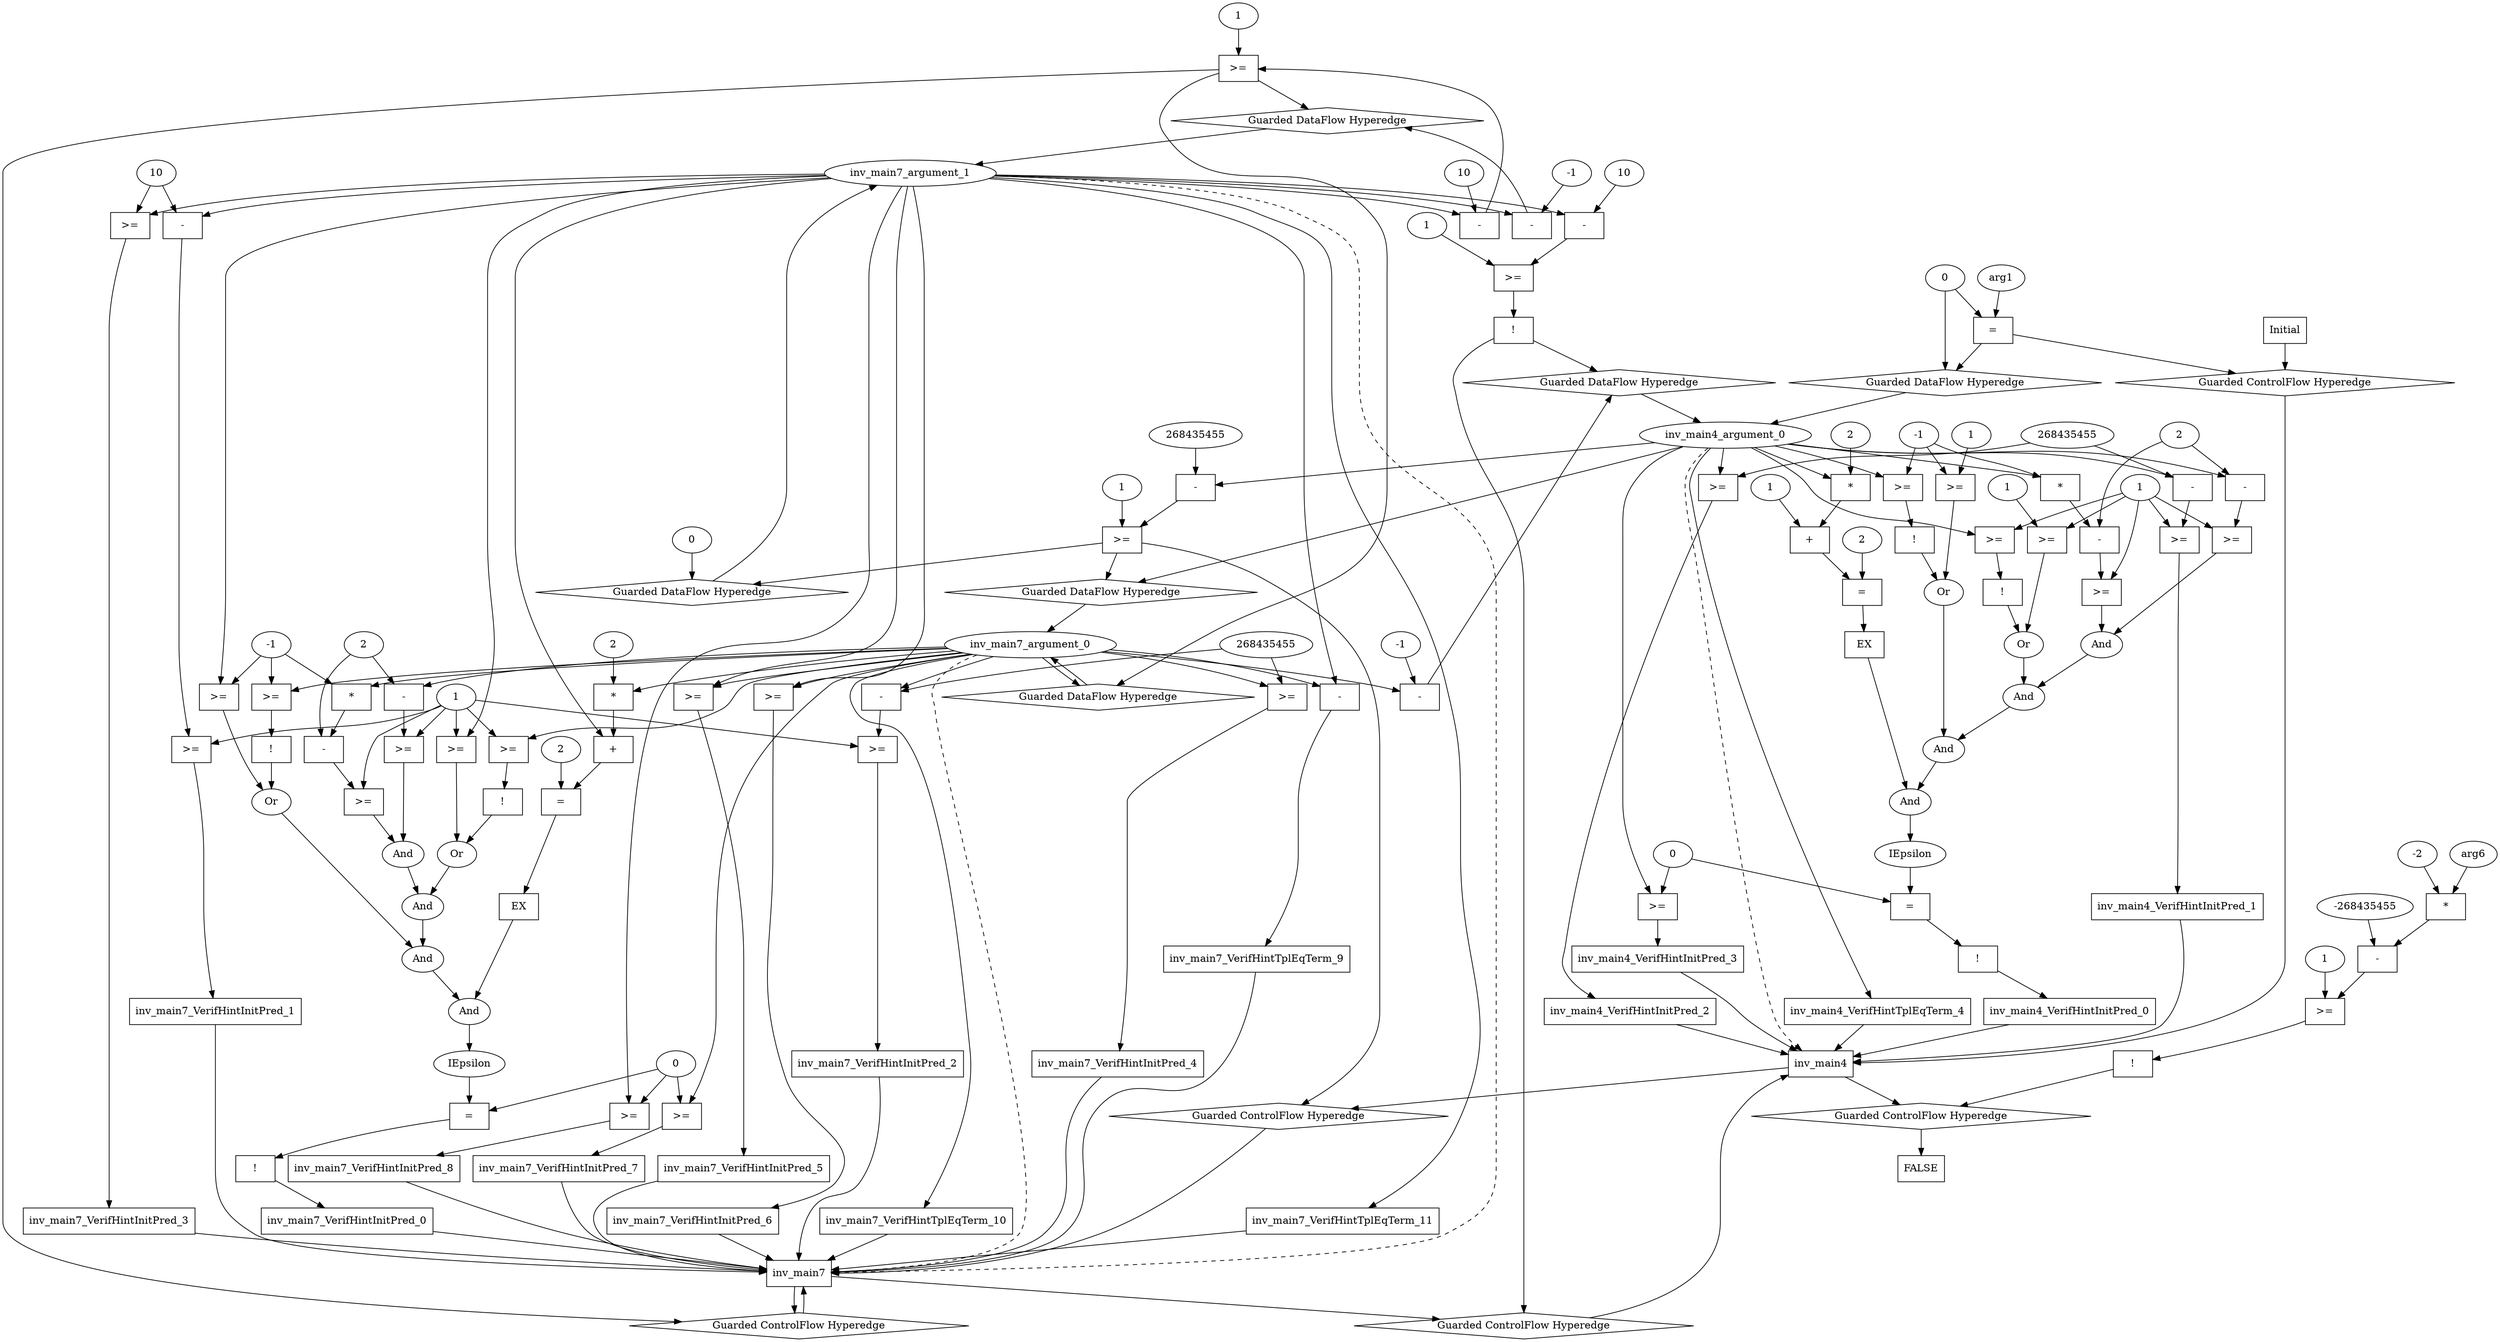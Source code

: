 digraph dag {
inv_main4 [label="inv_main4" shape="rect"];
inv_main7 [label="inv_main7" shape="rect"];
FALSE [label="FALSE" shape="rect"];
Initial [label="Initial" shape="rect"];
ControlFowHyperEdge_0 [label="Guarded ControlFlow Hyperedge" shape="diamond"];
Initial -> ControlFowHyperEdge_0[label=""]
ControlFowHyperEdge_0 -> inv_main4[label=""]
ControlFowHyperEdge_1 [label="Guarded ControlFlow Hyperedge" shape="diamond"];
inv_main4 -> ControlFowHyperEdge_1[label=""]
ControlFowHyperEdge_1 -> inv_main7[label=""]
ControlFowHyperEdge_2 [label="Guarded ControlFlow Hyperedge" shape="diamond"];
inv_main7 -> ControlFowHyperEdge_2[label=""]
ControlFowHyperEdge_2 -> inv_main7[label=""]
ControlFowHyperEdge_3 [label="Guarded ControlFlow Hyperedge" shape="diamond"];
inv_main7 -> ControlFowHyperEdge_3[label=""]
ControlFowHyperEdge_3 -> inv_main4[label=""]
ControlFowHyperEdge_4 [label="Guarded ControlFlow Hyperedge" shape="diamond"];
inv_main4 -> ControlFowHyperEdge_4[label=""]
ControlFowHyperEdge_4 -> FALSE[label=""]
inv_main4_argument_0 [label="inv_main4_argument_0" shape="oval"];
inv_main4_argument_0 -> inv_main4[label="" style="dashed"]
inv_main7_argument_0 [label="inv_main7_argument_0" shape="oval"];
inv_main7_argument_0 -> inv_main7[label="" style="dashed"]
inv_main7_argument_1 [label="inv_main7_argument_1" shape="oval"];
inv_main7_argument_1 -> inv_main7[label="" style="dashed"]

xxxinv_main4___Initial_0xxxguard_0_node_0 [label="=" shape="rect"];
xxxinv_main4___Initial_0xxxguard_0_node_2 [label="arg1"];
xxxinv_main4___Initial_0xxxdataFlow_0_node_0->xxxinv_main4___Initial_0xxxguard_0_node_0
xxxinv_main4___Initial_0xxxguard_0_node_2->xxxinv_main4___Initial_0xxxguard_0_node_0

xxxinv_main4___Initial_0xxxguard_0_node_0->ControlFowHyperEdge_0 [label=""];
xxxinv_main4___Initial_0xxxdataFlow_0_node_0 [label="0"];

xxxinv_main4___Initial_0xxxdataFlow_0_node_0->DataFowHyperEdge_0_inv_main4_argument_0 [label=""];
xxxinv_main7___inv_main4_1xxxguard_0_node_0 [label=">=" shape="rect"];
xxxinv_main7___inv_main4_1xxxguard_0_node_1 [label="-" shape="rect"];
xxxinv_main7___inv_main4_1xxxguard_0_node_2 [label="268435455"];
xxxinv_main7___inv_main4_1xxxguard_0_node_4 [label="1"];
xxxinv_main7___inv_main4_1xxxguard_0_node_1->xxxinv_main7___inv_main4_1xxxguard_0_node_0
xxxinv_main7___inv_main4_1xxxguard_0_node_4->xxxinv_main7___inv_main4_1xxxguard_0_node_0
xxxinv_main7___inv_main4_1xxxguard_0_node_2->xxxinv_main7___inv_main4_1xxxguard_0_node_1
inv_main4_argument_0->xxxinv_main7___inv_main4_1xxxguard_0_node_1

xxxinv_main7___inv_main4_1xxxguard_0_node_0->ControlFowHyperEdge_1 [label=""];
xxxinv_main7___inv_main4_1xxxdataFlow_0_node_0 [label="0"];

xxxinv_main7___inv_main4_1xxxdataFlow_0_node_0->DataFowHyperEdge_1_inv_main7_argument_1 [label=""];
xxxinv_main7___inv_main7_2xxxguard_0_node_0 [label=">=" shape="rect"];
xxxinv_main7___inv_main7_2xxxguard_0_node_1 [label="-" shape="rect"];
xxxinv_main7___inv_main7_2xxxguard_0_node_2 [label="10"];
xxxinv_main7___inv_main7_2xxxguard_0_node_4 [label="1"];
xxxinv_main7___inv_main7_2xxxguard_0_node_1->xxxinv_main7___inv_main7_2xxxguard_0_node_0
xxxinv_main7___inv_main7_2xxxguard_0_node_4->xxxinv_main7___inv_main7_2xxxguard_0_node_0
xxxinv_main7___inv_main7_2xxxguard_0_node_2->xxxinv_main7___inv_main7_2xxxguard_0_node_1
inv_main7_argument_1->xxxinv_main7___inv_main7_2xxxguard_0_node_1

xxxinv_main7___inv_main7_2xxxguard_0_node_0->ControlFowHyperEdge_2 [label=""];
xxxinv_main7___inv_main7_2xxxdataFlow_0_node_0 [label="-" shape="rect"];
xxxinv_main7___inv_main7_2xxxdataFlow_0_node_2 [label="-1"];
inv_main7_argument_1->xxxinv_main7___inv_main7_2xxxdataFlow_0_node_0
xxxinv_main7___inv_main7_2xxxdataFlow_0_node_2->xxxinv_main7___inv_main7_2xxxdataFlow_0_node_0

xxxinv_main7___inv_main7_2xxxdataFlow_0_node_0->DataFowHyperEdge_2_inv_main7_argument_1 [label=""];
xxxinv_main4___inv_main7_3xxxguard_0_node_0 [label="!" shape="rect"];
xxxinv_main4___inv_main7_3xxxguard_0_node_1 [label=">=" shape="rect"];
xxxinv_main4___inv_main7_3xxxguard_0_node_2 [label="-" shape="rect"];
xxxinv_main4___inv_main7_3xxxguard_0_node_3 [label="10"];
xxxinv_main4___inv_main7_3xxxguard_0_node_5 [label="1"];
xxxinv_main4___inv_main7_3xxxguard_0_node_1->xxxinv_main4___inv_main7_3xxxguard_0_node_0
xxxinv_main4___inv_main7_3xxxguard_0_node_2->xxxinv_main4___inv_main7_3xxxguard_0_node_1
xxxinv_main4___inv_main7_3xxxguard_0_node_5->xxxinv_main4___inv_main7_3xxxguard_0_node_1
xxxinv_main4___inv_main7_3xxxguard_0_node_3->xxxinv_main4___inv_main7_3xxxguard_0_node_2
inv_main7_argument_1->xxxinv_main4___inv_main7_3xxxguard_0_node_2

xxxinv_main4___inv_main7_3xxxguard_0_node_0->ControlFowHyperEdge_3 [label=""];
xxxinv_main4___inv_main7_3xxxdataFlow_0_node_0 [label="-" shape="rect"];
xxxinv_main4___inv_main7_3xxxdataFlow_0_node_2 [label="-1"];
inv_main7_argument_0->xxxinv_main4___inv_main7_3xxxdataFlow_0_node_0
xxxinv_main4___inv_main7_3xxxdataFlow_0_node_2->xxxinv_main4___inv_main7_3xxxdataFlow_0_node_0

xxxinv_main4___inv_main7_3xxxdataFlow_0_node_0->DataFowHyperEdge_3_inv_main4_argument_0 [label=""];
xxxFALSE___inv_main4_4xxxguard_0_node_0 [label="!" shape="rect"];
xxxFALSE___inv_main4_4xxxguard_0_node_1 [label=">=" shape="rect"];
xxxFALSE___inv_main4_4xxxguard_0_node_2 [label="-" shape="rect"];
xxxFALSE___inv_main4_4xxxguard_0_node_3 [label="*" shape="rect"];
xxxFALSE___inv_main4_4xxxguard_0_node_4 [label="-2"];
xxxFALSE___inv_main4_4xxxguard_0_node_5 [label="arg6"];
xxxFALSE___inv_main4_4xxxguard_0_node_6 [label="-268435455"];
xxxFALSE___inv_main4_4xxxguard_0_node_7 [label="1"];
xxxFALSE___inv_main4_4xxxguard_0_node_1->xxxFALSE___inv_main4_4xxxguard_0_node_0
xxxFALSE___inv_main4_4xxxguard_0_node_2->xxxFALSE___inv_main4_4xxxguard_0_node_1
xxxFALSE___inv_main4_4xxxguard_0_node_7->xxxFALSE___inv_main4_4xxxguard_0_node_1
xxxFALSE___inv_main4_4xxxguard_0_node_3->xxxFALSE___inv_main4_4xxxguard_0_node_2
xxxFALSE___inv_main4_4xxxguard_0_node_6->xxxFALSE___inv_main4_4xxxguard_0_node_2
xxxFALSE___inv_main4_4xxxguard_0_node_4->xxxFALSE___inv_main4_4xxxguard_0_node_3
xxxFALSE___inv_main4_4xxxguard_0_node_5->xxxFALSE___inv_main4_4xxxguard_0_node_3

xxxFALSE___inv_main4_4xxxguard_0_node_0->ControlFowHyperEdge_4 [label=""];
DataFowHyperEdge_0_inv_main4_argument_0 [label="Guarded DataFlow Hyperedge" shape="diamond"];
DataFowHyperEdge_0_inv_main4_argument_0 -> inv_main4_argument_0[label=""]
xxxinv_main4___Initial_0xxxguard_0_node_0 -> DataFowHyperEdge_0_inv_main4_argument_0[label=""]
DataFowHyperEdge_1_inv_main7_argument_0 [label="Guarded DataFlow Hyperedge" shape="diamond"];
DataFowHyperEdge_1_inv_main7_argument_0 -> inv_main7_argument_0[label=""]
xxxinv_main7___inv_main4_1xxxguard_0_node_0 -> DataFowHyperEdge_1_inv_main7_argument_0[label=""]
DataFowHyperEdge_1_inv_main7_argument_1 [label="Guarded DataFlow Hyperedge" shape="diamond"];
DataFowHyperEdge_1_inv_main7_argument_1 -> inv_main7_argument_1[label=""]
xxxinv_main7___inv_main4_1xxxguard_0_node_0 -> DataFowHyperEdge_1_inv_main7_argument_1[label=""]
DataFowHyperEdge_2_inv_main7_argument_0 [label="Guarded DataFlow Hyperedge" shape="diamond"];
DataFowHyperEdge_2_inv_main7_argument_0 -> inv_main7_argument_0[label=""]
xxxinv_main7___inv_main7_2xxxguard_0_node_0 -> DataFowHyperEdge_2_inv_main7_argument_0[label=""]
DataFowHyperEdge_2_inv_main7_argument_1 [label="Guarded DataFlow Hyperedge" shape="diamond"];
DataFowHyperEdge_2_inv_main7_argument_1 -> inv_main7_argument_1[label=""]
xxxinv_main7___inv_main7_2xxxguard_0_node_0 -> DataFowHyperEdge_2_inv_main7_argument_1[label=""]
DataFowHyperEdge_3_inv_main4_argument_0 [label="Guarded DataFlow Hyperedge" shape="diamond"];
DataFowHyperEdge_3_inv_main4_argument_0 -> inv_main4_argument_0[label=""]
xxxinv_main4___inv_main7_3xxxguard_0_node_0 -> DataFowHyperEdge_3_inv_main4_argument_0[label=""]
inv_main4_argument_0 -> DataFowHyperEdge_1_inv_main7_argument_0[label=""]
inv_main7_argument_0 -> DataFowHyperEdge_2_inv_main7_argument_0[label=""]




inv_main4_VerifHintInitPred_0 [label="inv_main4_VerifHintInitPred_0" shape="rect"];
inv_main4predicate_0_node_0 -> inv_main4_VerifHintInitPred_0[label="" ];
inv_main4_VerifHintInitPred_0 -> inv_main4[label="" ];
inv_main4predicate_0_node_0 [label="!" shape="rect"];
inv_main4predicate_0_node_1 [label="=" shape="rect"];
inv_main4predicate_0_node_2 [label="IEpsilon"];
inv_main4predicate_0_node_3 [label="And"];
inv_main4predicate_0_node_4 [label="And"];
inv_main4predicate_0_node_5 [label="And"];
inv_main4predicate_0_node_6 [label="And"];
inv_main4predicate_0_node_7 [label=">=" shape="rect"];
inv_main4predicate_0_node_8 [label="-" shape="rect"];
inv_main4predicate_0_node_9 [label="2"];
inv_main4_argument_0 [label="inv_main4_argument_0"];
inv_main4predicate_0_node_11 [label="1"];
inv_main4predicate_0_node_12 [label=">=" shape="rect"];
inv_main4predicate_0_node_13 [label="-" shape="rect"];
inv_main4predicate_0_node_15 [label="*" shape="rect"];
inv_main4predicate_0_node_16 [label="-1"];
inv_main4_argument_0 [label="inv_main4_argument_0"];
inv_main4predicate_0_node_19 [label="Or"];
inv_main4predicate_0_node_20 [label="!" shape="rect"];
inv_main4predicate_0_node_21 [label=">=" shape="rect"];
inv_main4_argument_0 [label="inv_main4_argument_0"];
inv_main4predicate_0_node_24 [label=">=" shape="rect"];
inv_main4predicate_0_node_25 [label="1"];
inv_main4predicate_0_node_27 [label="Or"];
inv_main4predicate_0_node_28 [label="!" shape="rect"];
inv_main4predicate_0_node_29 [label=">=" shape="rect"];
inv_main4predicate_0_node_16 [label="-1"];
inv_main4_argument_0 [label="inv_main4_argument_0"];
inv_main4predicate_0_node_32 [label=">=" shape="rect"];
inv_main4predicate_0_node_34 [label="1"];
inv_main4predicate_0_node_35 [label="EX" shape="rect"];
inv_main4predicate_0_node_36 [label="=" shape="rect"];
inv_main4predicate_0_node_37 [label="2"];
inv_main4predicate_0_node_38 [label="+" shape="rect"];
inv_main4predicate_0_node_39 [label="*" shape="rect"];
inv_main4predicate_0_node_40 [label="2"];
inv_main4_argument_0 [label="inv_main4_argument_0"];
inv_main4predicate_0_node_42 [label="1"];
inv_main4predicate_0_node_43 [label="0"];
inv_main4predicate_0_node_1->inv_main4predicate_0_node_0
inv_main4predicate_0_node_2->inv_main4predicate_0_node_1
inv_main4predicate_0_node_43->inv_main4predicate_0_node_1
inv_main4predicate_0_node_3->inv_main4predicate_0_node_2
inv_main4predicate_0_node_4->inv_main4predicate_0_node_3
inv_main4predicate_0_node_35->inv_main4predicate_0_node_3
inv_main4predicate_0_node_5->inv_main4predicate_0_node_4
inv_main4predicate_0_node_27->inv_main4predicate_0_node_4
inv_main4predicate_0_node_6->inv_main4predicate_0_node_5
inv_main4predicate_0_node_19->inv_main4predicate_0_node_5
inv_main4predicate_0_node_7->inv_main4predicate_0_node_6
inv_main4predicate_0_node_12->inv_main4predicate_0_node_6
inv_main4predicate_0_node_8->inv_main4predicate_0_node_7
inv_main4predicate_0_node_11->inv_main4predicate_0_node_7
inv_main4predicate_0_node_9->inv_main4predicate_0_node_8
inv_main4_argument_0->inv_main4predicate_0_node_8
inv_main4predicate_0_node_13->inv_main4predicate_0_node_12
inv_main4predicate_0_node_11->inv_main4predicate_0_node_12
inv_main4predicate_0_node_9->inv_main4predicate_0_node_13
inv_main4predicate_0_node_15->inv_main4predicate_0_node_13
inv_main4_argument_0->inv_main4predicate_0_node_15
inv_main4predicate_0_node_16->inv_main4predicate_0_node_15
inv_main4predicate_0_node_20->inv_main4predicate_0_node_19
inv_main4predicate_0_node_24->inv_main4predicate_0_node_19
inv_main4predicate_0_node_21->inv_main4predicate_0_node_20
inv_main4predicate_0_node_11->inv_main4predicate_0_node_21
inv_main4_argument_0->inv_main4predicate_0_node_21
inv_main4predicate_0_node_11->inv_main4predicate_0_node_24
inv_main4predicate_0_node_25->inv_main4predicate_0_node_24
inv_main4predicate_0_node_28->inv_main4predicate_0_node_27
inv_main4predicate_0_node_32->inv_main4predicate_0_node_27
inv_main4predicate_0_node_29->inv_main4predicate_0_node_28
inv_main4predicate_0_node_16->inv_main4predicate_0_node_29
inv_main4_argument_0->inv_main4predicate_0_node_29
inv_main4predicate_0_node_16->inv_main4predicate_0_node_32
inv_main4predicate_0_node_34->inv_main4predicate_0_node_32
inv_main4predicate_0_node_36->inv_main4predicate_0_node_35
inv_main4predicate_0_node_38->inv_main4predicate_0_node_36
inv_main4predicate_0_node_37->inv_main4predicate_0_node_36
inv_main4predicate_0_node_39->inv_main4predicate_0_node_38
inv_main4predicate_0_node_42->inv_main4predicate_0_node_38
inv_main4predicate_0_node_40->inv_main4predicate_0_node_39
inv_main4_argument_0->inv_main4predicate_0_node_39

inv_main4_VerifHintInitPred_1 [label="inv_main4_VerifHintInitPred_1" shape="rect"];
inv_main4predicate_1_node_0 -> inv_main4_VerifHintInitPred_1[label="" ];
inv_main4_VerifHintInitPred_1 -> inv_main4[label="" ];
inv_main4predicate_1_node_0 [label=">=" shape="rect"];
inv_main4predicate_1_node_1 [label="-" shape="rect"];
inv_main4predicate_1_node_2 [label="268435455"];
inv_main4_argument_0 [label="inv_main4_argument_0"];
inv_main4predicate_1_node_1->inv_main4predicate_1_node_0
inv_main4predicate_0_node_11->inv_main4predicate_1_node_0
inv_main4predicate_1_node_2->inv_main4predicate_1_node_1
inv_main4_argument_0->inv_main4predicate_1_node_1

inv_main4_VerifHintInitPred_2 [label="inv_main4_VerifHintInitPred_2" shape="rect"];
inv_main4predicate_2_node_0 -> inv_main4_VerifHintInitPred_2[label="" ];
inv_main4_VerifHintInitPred_2 -> inv_main4[label="" ];
inv_main4predicate_2_node_0 [label=">=" shape="rect"];
inv_main4_argument_0 [label="inv_main4_argument_0"];
inv_main4predicate_1_node_2->inv_main4predicate_2_node_0
inv_main4_argument_0->inv_main4predicate_2_node_0

inv_main4_VerifHintInitPred_3 [label="inv_main4_VerifHintInitPred_3" shape="rect"];
inv_main4predicate_3_node_0 -> inv_main4_VerifHintInitPred_3[label="" ];
inv_main4_VerifHintInitPred_3 -> inv_main4[label="" ];
inv_main4predicate_3_node_0 [label=">=" shape="rect"];
inv_main4_argument_0 [label="inv_main4_argument_0"];
inv_main4predicate_0_node_43->inv_main4predicate_3_node_0
inv_main4_argument_0->inv_main4predicate_3_node_0

inv_main4_VerifHintTplEqTerm_4 [label="inv_main4_VerifHintTplEqTerm_4" shape="rect"];
inv_main4_argument_0 -> inv_main4_VerifHintTplEqTerm_4[label="" ];
inv_main4_VerifHintTplEqTerm_4 -> inv_main4[label="" ];
inv_main4_argument_0 [label="inv_main4_argument_0"];

inv_main7_VerifHintInitPred_0 [label="inv_main7_VerifHintInitPred_0" shape="rect"];
inv_main7predicate_0_node_0 -> inv_main7_VerifHintInitPred_0[label="" ];
inv_main7_VerifHintInitPred_0 -> inv_main7[label="" ];
inv_main7predicate_0_node_0 [label="!" shape="rect"];
inv_main7predicate_0_node_1 [label="=" shape="rect"];
inv_main7predicate_0_node_2 [label="IEpsilon"];
inv_main7predicate_0_node_3 [label="And"];
inv_main7predicate_0_node_4 [label="And"];
inv_main7predicate_0_node_5 [label="And"];
inv_main7predicate_0_node_6 [label="And"];
inv_main7predicate_0_node_7 [label=">=" shape="rect"];
inv_main7predicate_0_node_8 [label="-" shape="rect"];
inv_main7predicate_0_node_9 [label="2"];
inv_main7_argument_0 [label="inv_main7_argument_0"];
inv_main7predicate_0_node_11 [label="1"];
inv_main7predicate_0_node_12 [label=">=" shape="rect"];
inv_main7predicate_0_node_13 [label="-" shape="rect"];
inv_main7predicate_0_node_15 [label="*" shape="rect"];
inv_main7predicate_0_node_16 [label="-1"];
inv_main7_argument_0 [label="inv_main7_argument_0"];
inv_main7predicate_0_node_19 [label="Or"];
inv_main7predicate_0_node_20 [label="!" shape="rect"];
inv_main7predicate_0_node_21 [label=">=" shape="rect"];
inv_main7_argument_0 [label="inv_main7_argument_0"];
inv_main7predicate_0_node_24 [label=">=" shape="rect"];
inv_main7_argument_1 [label="inv_main7_argument_1"];
inv_main7predicate_0_node_27 [label="Or"];
inv_main7predicate_0_node_28 [label="!" shape="rect"];
inv_main7predicate_0_node_29 [label=">=" shape="rect"];
inv_main7predicate_0_node_16 [label="-1"];
inv_main7_argument_0 [label="inv_main7_argument_0"];
inv_main7predicate_0_node_32 [label=">=" shape="rect"];
inv_main7_argument_1 [label="inv_main7_argument_1"];
inv_main7predicate_0_node_35 [label="EX" shape="rect"];
inv_main7predicate_0_node_36 [label="=" shape="rect"];
inv_main7predicate_0_node_37 [label="2"];
inv_main7predicate_0_node_38 [label="+" shape="rect"];
inv_main7predicate_0_node_39 [label="*" shape="rect"];
inv_main7predicate_0_node_40 [label="2"];
inv_main7_argument_0 [label="inv_main7_argument_0"];
inv_main7_argument_1 [label="inv_main7_argument_1"];
inv_main7predicate_0_node_43 [label="0"];
inv_main7predicate_0_node_1->inv_main7predicate_0_node_0
inv_main7predicate_0_node_2->inv_main7predicate_0_node_1
inv_main7predicate_0_node_43->inv_main7predicate_0_node_1
inv_main7predicate_0_node_3->inv_main7predicate_0_node_2
inv_main7predicate_0_node_4->inv_main7predicate_0_node_3
inv_main7predicate_0_node_35->inv_main7predicate_0_node_3
inv_main7predicate_0_node_5->inv_main7predicate_0_node_4
inv_main7predicate_0_node_27->inv_main7predicate_0_node_4
inv_main7predicate_0_node_6->inv_main7predicate_0_node_5
inv_main7predicate_0_node_19->inv_main7predicate_0_node_5
inv_main7predicate_0_node_7->inv_main7predicate_0_node_6
inv_main7predicate_0_node_12->inv_main7predicate_0_node_6
inv_main7predicate_0_node_8->inv_main7predicate_0_node_7
inv_main7predicate_0_node_11->inv_main7predicate_0_node_7
inv_main7predicate_0_node_9->inv_main7predicate_0_node_8
inv_main7_argument_0->inv_main7predicate_0_node_8
inv_main7predicate_0_node_13->inv_main7predicate_0_node_12
inv_main7predicate_0_node_11->inv_main7predicate_0_node_12
inv_main7predicate_0_node_9->inv_main7predicate_0_node_13
inv_main7predicate_0_node_15->inv_main7predicate_0_node_13
inv_main7_argument_0->inv_main7predicate_0_node_15
inv_main7predicate_0_node_16->inv_main7predicate_0_node_15
inv_main7predicate_0_node_20->inv_main7predicate_0_node_19
inv_main7predicate_0_node_24->inv_main7predicate_0_node_19
inv_main7predicate_0_node_21->inv_main7predicate_0_node_20
inv_main7predicate_0_node_11->inv_main7predicate_0_node_21
inv_main7_argument_0->inv_main7predicate_0_node_21
inv_main7predicate_0_node_11->inv_main7predicate_0_node_24
inv_main7_argument_1->inv_main7predicate_0_node_24
inv_main7predicate_0_node_28->inv_main7predicate_0_node_27
inv_main7predicate_0_node_32->inv_main7predicate_0_node_27
inv_main7predicate_0_node_29->inv_main7predicate_0_node_28
inv_main7predicate_0_node_16->inv_main7predicate_0_node_29
inv_main7_argument_0->inv_main7predicate_0_node_29
inv_main7predicate_0_node_16->inv_main7predicate_0_node_32
inv_main7_argument_1->inv_main7predicate_0_node_32
inv_main7predicate_0_node_36->inv_main7predicate_0_node_35
inv_main7predicate_0_node_38->inv_main7predicate_0_node_36
inv_main7predicate_0_node_37->inv_main7predicate_0_node_36
inv_main7predicate_0_node_39->inv_main7predicate_0_node_38
inv_main7_argument_1->inv_main7predicate_0_node_38
inv_main7predicate_0_node_40->inv_main7predicate_0_node_39
inv_main7_argument_0->inv_main7predicate_0_node_39

inv_main7_VerifHintInitPred_1 [label="inv_main7_VerifHintInitPred_1" shape="rect"];
inv_main7predicate_1_node_0 -> inv_main7_VerifHintInitPred_1[label="" ];
inv_main7_VerifHintInitPred_1 -> inv_main7[label="" ];
inv_main7predicate_1_node_0 [label=">=" shape="rect"];
inv_main7predicate_1_node_1 [label="-" shape="rect"];
inv_main7predicate_1_node_2 [label="10"];
inv_main7_argument_1 [label="inv_main7_argument_1"];
inv_main7predicate_1_node_1->inv_main7predicate_1_node_0
inv_main7predicate_0_node_11->inv_main7predicate_1_node_0
inv_main7predicate_1_node_2->inv_main7predicate_1_node_1
inv_main7_argument_1->inv_main7predicate_1_node_1

inv_main7_VerifHintInitPred_2 [label="inv_main7_VerifHintInitPred_2" shape="rect"];
inv_main7predicate_2_node_0 -> inv_main7_VerifHintInitPred_2[label="" ];
inv_main7_VerifHintInitPred_2 -> inv_main7[label="" ];
inv_main7predicate_2_node_0 [label=">=" shape="rect"];
inv_main7predicate_2_node_1 [label="-" shape="rect"];
inv_main7predicate_2_node_2 [label="268435455"];
inv_main7_argument_0 [label="inv_main7_argument_0"];
inv_main7predicate_2_node_1->inv_main7predicate_2_node_0
inv_main7predicate_0_node_11->inv_main7predicate_2_node_0
inv_main7predicate_2_node_2->inv_main7predicate_2_node_1
inv_main7_argument_0->inv_main7predicate_2_node_1

inv_main7_VerifHintInitPred_3 [label="inv_main7_VerifHintInitPred_3" shape="rect"];
inv_main7predicate_3_node_0 -> inv_main7_VerifHintInitPred_3[label="" ];
inv_main7_VerifHintInitPred_3 -> inv_main7[label="" ];
inv_main7predicate_3_node_0 [label=">=" shape="rect"];
inv_main7_argument_1 [label="inv_main7_argument_1"];
inv_main7predicate_1_node_2->inv_main7predicate_3_node_0
inv_main7_argument_1->inv_main7predicate_3_node_0

inv_main7_VerifHintInitPred_4 [label="inv_main7_VerifHintInitPred_4" shape="rect"];
inv_main7predicate_4_node_0 -> inv_main7_VerifHintInitPred_4[label="" ];
inv_main7_VerifHintInitPred_4 -> inv_main7[label="" ];
inv_main7predicate_4_node_0 [label=">=" shape="rect"];
inv_main7_argument_0 [label="inv_main7_argument_0"];
inv_main7predicate_2_node_2->inv_main7predicate_4_node_0
inv_main7_argument_0->inv_main7predicate_4_node_0

inv_main7_VerifHintInitPred_5 [label="inv_main7_VerifHintInitPred_5" shape="rect"];
inv_main7predicate_5_node_0 -> inv_main7_VerifHintInitPred_5[label="" ];
inv_main7_VerifHintInitPred_5 -> inv_main7[label="" ];
inv_main7predicate_5_node_0 [label=">=" shape="rect"];
inv_main7_argument_0 [label="inv_main7_argument_0"];
inv_main7_argument_1 [label="inv_main7_argument_1"];
inv_main7_argument_1->inv_main7predicate_5_node_0
inv_main7_argument_0->inv_main7predicate_5_node_0

inv_main7_VerifHintInitPred_6 [label="inv_main7_VerifHintInitPred_6" shape="rect"];
inv_main7predicate_6_node_0 -> inv_main7_VerifHintInitPred_6[label="" ];
inv_main7_VerifHintInitPred_6 -> inv_main7[label="" ];
inv_main7predicate_6_node_0 [label=">=" shape="rect"];
inv_main7_argument_1 [label="inv_main7_argument_1"];
inv_main7_argument_0 [label="inv_main7_argument_0"];
inv_main7_argument_0->inv_main7predicate_6_node_0
inv_main7_argument_1->inv_main7predicate_6_node_0

inv_main7_VerifHintInitPred_7 [label="inv_main7_VerifHintInitPred_7" shape="rect"];
inv_main7predicate_7_node_0 -> inv_main7_VerifHintInitPred_7[label="" ];
inv_main7_VerifHintInitPred_7 -> inv_main7[label="" ];
inv_main7predicate_7_node_0 [label=">=" shape="rect"];
inv_main7_argument_0 [label="inv_main7_argument_0"];
inv_main7predicate_0_node_43->inv_main7predicate_7_node_0
inv_main7_argument_0->inv_main7predicate_7_node_0

inv_main7_VerifHintInitPred_8 [label="inv_main7_VerifHintInitPred_8" shape="rect"];
inv_main7predicate_8_node_0 -> inv_main7_VerifHintInitPred_8[label="" ];
inv_main7_VerifHintInitPred_8 -> inv_main7[label="" ];
inv_main7predicate_8_node_0 [label=">=" shape="rect"];
inv_main7_argument_1 [label="inv_main7_argument_1"];
inv_main7predicate_0_node_43->inv_main7predicate_8_node_0
inv_main7_argument_1->inv_main7predicate_8_node_0

inv_main7_VerifHintTplEqTerm_9 [label="inv_main7_VerifHintTplEqTerm_9" shape="rect"];
inv_main7predicate_9_node_0 -> inv_main7_VerifHintTplEqTerm_9[label="" ];
inv_main7_VerifHintTplEqTerm_9 -> inv_main7[label="" ];
inv_main7predicate_9_node_0 [label="-" shape="rect"];
inv_main7_argument_1 [label="inv_main7_argument_1"];
inv_main7_argument_0 [label="inv_main7_argument_0"];
inv_main7_argument_0->inv_main7predicate_9_node_0
inv_main7_argument_1->inv_main7predicate_9_node_0

inv_main7_VerifHintTplEqTerm_10 [label="inv_main7_VerifHintTplEqTerm_10" shape="rect"];
inv_main7_argument_0 -> inv_main7_VerifHintTplEqTerm_10[label="" ];
inv_main7_VerifHintTplEqTerm_10 -> inv_main7[label="" ];
inv_main7_argument_0 [label="inv_main7_argument_0"];

inv_main7_VerifHintTplEqTerm_11 [label="inv_main7_VerifHintTplEqTerm_11" shape="rect"];
inv_main7_argument_1 -> inv_main7_VerifHintTplEqTerm_11[label="" ];
inv_main7_VerifHintTplEqTerm_11 -> inv_main7[label="" ];
inv_main7_argument_1 [label="inv_main7_argument_1"];

}
